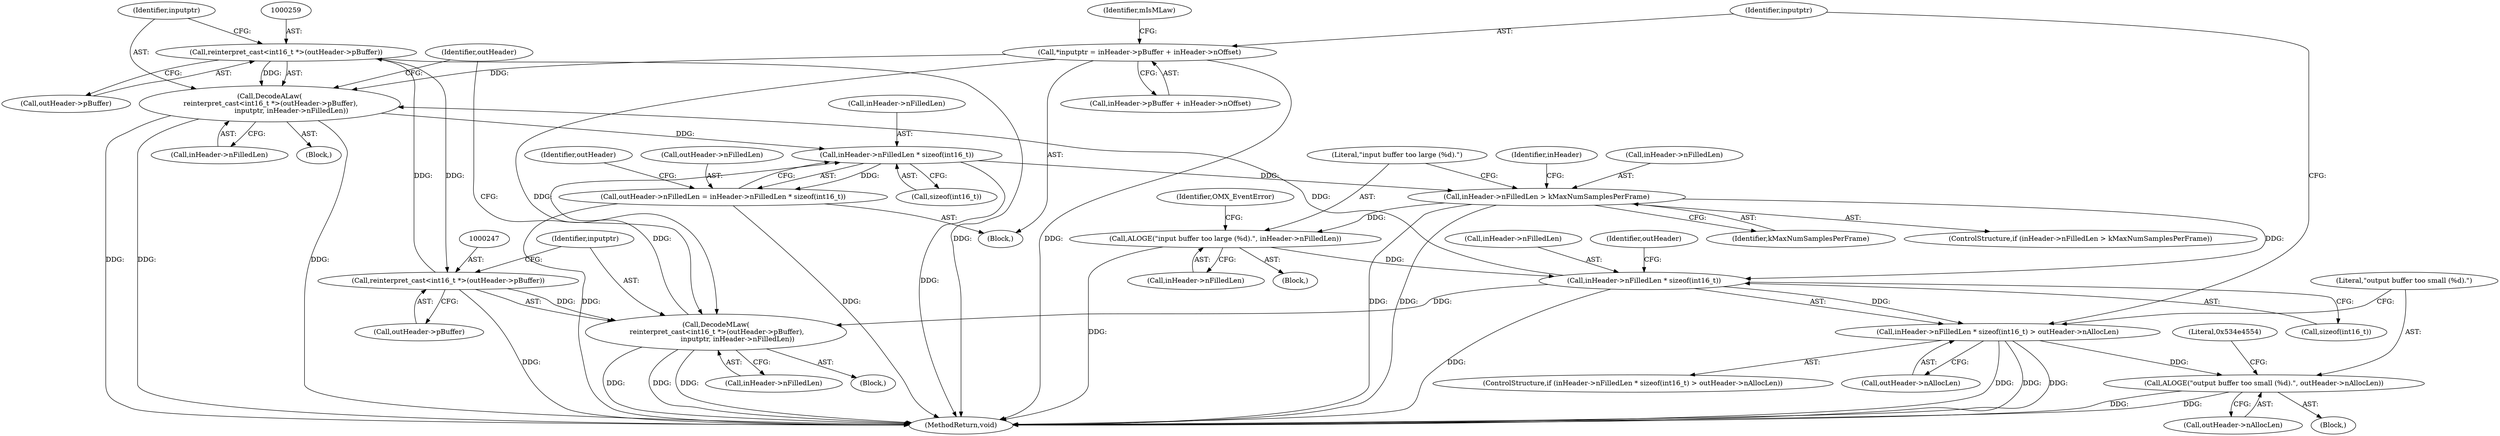 digraph "0_Android_7cea5cb64b83d690fe02bc210bbdf08f5a87636f@pointer" {
"1000257" [label="(Call,DecodeALaw(\n reinterpret_cast<int16_t *>(outHeader->pBuffer),\n                    inputptr, inHeader->nFilledLen))"];
"1000258" [label="(Call,reinterpret_cast<int16_t *>(outHeader->pBuffer))"];
"1000246" [label="(Call,reinterpret_cast<int16_t *>(outHeader->pBuffer))"];
"1000233" [label="(Call,*inputptr = inHeader->pBuffer + inHeader->nOffset)"];
"1000205" [label="(Call,inHeader->nFilledLen * sizeof(int16_t))"];
"1000184" [label="(Call,inHeader->nFilledLen > kMaxNumSamplesPerFrame)"];
"1000283" [label="(Call,inHeader->nFilledLen * sizeof(int16_t))"];
"1000245" [label="(Call,DecodeMLaw(\n reinterpret_cast<int16_t *>(outHeader->pBuffer),\n                    inputptr, inHeader->nFilledLen))"];
"1000257" [label="(Call,DecodeALaw(\n reinterpret_cast<int16_t *>(outHeader->pBuffer),\n                    inputptr, inHeader->nFilledLen))"];
"1000190" [label="(Call,ALOGE(\"input buffer too large (%d).\", inHeader->nFilledLen))"];
"1000204" [label="(Call,inHeader->nFilledLen * sizeof(int16_t) > outHeader->nAllocLen)"];
"1000215" [label="(Call,ALOGE(\"output buffer too small (%d).\", outHeader->nAllocLen))"];
"1000279" [label="(Call,outHeader->nFilledLen = inHeader->nFilledLen * sizeof(int16_t))"];
"1000263" [label="(Identifier,inputptr)"];
"1000221" [label="(Literal,0x534e4554)"];
"1000184" [label="(Call,inHeader->nFilledLen > kMaxNumSamplesPerFrame)"];
"1000217" [label="(Call,outHeader->nAllocLen)"];
"1000279" [label="(Call,outHeader->nFilledLen = inHeader->nFilledLen * sizeof(int16_t))"];
"1000214" [label="(Block,)"];
"1000260" [label="(Call,outHeader->pBuffer)"];
"1000216" [label="(Literal,\"output buffer too small (%d).\")"];
"1000206" [label="(Call,inHeader->nFilledLen)"];
"1000283" [label="(Call,inHeader->nFilledLen * sizeof(int16_t))"];
"1000245" [label="(Call,DecodeMLaw(\n reinterpret_cast<int16_t *>(outHeader->pBuffer),\n                    inputptr, inHeader->nFilledLen))"];
"1000252" [label="(Call,inHeader->nFilledLen)"];
"1000204" [label="(Call,inHeader->nFilledLen * sizeof(int16_t) > outHeader->nAllocLen)"];
"1000246" [label="(Call,reinterpret_cast<int16_t *>(outHeader->pBuffer))"];
"1000243" [label="(Identifier,mIsMLaw)"];
"1000215" [label="(Call,ALOGE(\"output buffer too small (%d).\", outHeader->nAllocLen))"];
"1000248" [label="(Call,outHeader->pBuffer)"];
"1000196" [label="(Identifier,OMX_EventError)"];
"1000188" [label="(Identifier,kMaxNumSamplesPerFrame)"];
"1000234" [label="(Identifier,inputptr)"];
"1000212" [label="(Identifier,outHeader)"];
"1000191" [label="(Literal,\"input buffer too large (%d).\")"];
"1000189" [label="(Block,)"];
"1000235" [label="(Call,inHeader->pBuffer + inHeader->nOffset)"];
"1000124" [label="(Block,)"];
"1000209" [label="(Call,sizeof(int16_t))"];
"1000287" [label="(Call,sizeof(int16_t))"];
"1000207" [label="(Identifier,inHeader)"];
"1000185" [label="(Call,inHeader->nFilledLen)"];
"1000203" [label="(ControlStructure,if (inHeader->nFilledLen * sizeof(int16_t) > outHeader->nAllocLen))"];
"1000291" [label="(Identifier,outHeader)"];
"1000192" [label="(Call,inHeader->nFilledLen)"];
"1000251" [label="(Identifier,inputptr)"];
"1000205" [label="(Call,inHeader->nFilledLen * sizeof(int16_t))"];
"1000264" [label="(Call,inHeader->nFilledLen)"];
"1000256" [label="(Block,)"];
"1000244" [label="(Block,)"];
"1000190" [label="(Call,ALOGE(\"input buffer too large (%d).\", inHeader->nFilledLen))"];
"1000280" [label="(Call,outHeader->nFilledLen)"];
"1000183" [label="(ControlStructure,if (inHeader->nFilledLen > kMaxNumSamplesPerFrame))"];
"1000257" [label="(Call,DecodeALaw(\n reinterpret_cast<int16_t *>(outHeader->pBuffer),\n                    inputptr, inHeader->nFilledLen))"];
"1000269" [label="(Identifier,outHeader)"];
"1000211" [label="(Call,outHeader->nAllocLen)"];
"1000324" [label="(MethodReturn,void)"];
"1000284" [label="(Call,inHeader->nFilledLen)"];
"1000233" [label="(Call,*inputptr = inHeader->pBuffer + inHeader->nOffset)"];
"1000258" [label="(Call,reinterpret_cast<int16_t *>(outHeader->pBuffer))"];
"1000257" -> "1000256"  [label="AST: "];
"1000257" -> "1000264"  [label="CFG: "];
"1000258" -> "1000257"  [label="AST: "];
"1000263" -> "1000257"  [label="AST: "];
"1000264" -> "1000257"  [label="AST: "];
"1000269" -> "1000257"  [label="CFG: "];
"1000257" -> "1000324"  [label="DDG: "];
"1000257" -> "1000324"  [label="DDG: "];
"1000257" -> "1000324"  [label="DDG: "];
"1000258" -> "1000257"  [label="DDG: "];
"1000233" -> "1000257"  [label="DDG: "];
"1000205" -> "1000257"  [label="DDG: "];
"1000257" -> "1000283"  [label="DDG: "];
"1000258" -> "1000260"  [label="CFG: "];
"1000259" -> "1000258"  [label="AST: "];
"1000260" -> "1000258"  [label="AST: "];
"1000263" -> "1000258"  [label="CFG: "];
"1000258" -> "1000324"  [label="DDG: "];
"1000258" -> "1000246"  [label="DDG: "];
"1000246" -> "1000258"  [label="DDG: "];
"1000246" -> "1000245"  [label="AST: "];
"1000246" -> "1000248"  [label="CFG: "];
"1000247" -> "1000246"  [label="AST: "];
"1000248" -> "1000246"  [label="AST: "];
"1000251" -> "1000246"  [label="CFG: "];
"1000246" -> "1000324"  [label="DDG: "];
"1000246" -> "1000245"  [label="DDG: "];
"1000233" -> "1000124"  [label="AST: "];
"1000233" -> "1000235"  [label="CFG: "];
"1000234" -> "1000233"  [label="AST: "];
"1000235" -> "1000233"  [label="AST: "];
"1000243" -> "1000233"  [label="CFG: "];
"1000233" -> "1000324"  [label="DDG: "];
"1000233" -> "1000245"  [label="DDG: "];
"1000205" -> "1000204"  [label="AST: "];
"1000205" -> "1000209"  [label="CFG: "];
"1000206" -> "1000205"  [label="AST: "];
"1000209" -> "1000205"  [label="AST: "];
"1000212" -> "1000205"  [label="CFG: "];
"1000205" -> "1000324"  [label="DDG: "];
"1000205" -> "1000204"  [label="DDG: "];
"1000184" -> "1000205"  [label="DDG: "];
"1000190" -> "1000205"  [label="DDG: "];
"1000205" -> "1000245"  [label="DDG: "];
"1000184" -> "1000183"  [label="AST: "];
"1000184" -> "1000188"  [label="CFG: "];
"1000185" -> "1000184"  [label="AST: "];
"1000188" -> "1000184"  [label="AST: "];
"1000191" -> "1000184"  [label="CFG: "];
"1000207" -> "1000184"  [label="CFG: "];
"1000184" -> "1000324"  [label="DDG: "];
"1000184" -> "1000324"  [label="DDG: "];
"1000283" -> "1000184"  [label="DDG: "];
"1000184" -> "1000190"  [label="DDG: "];
"1000283" -> "1000279"  [label="AST: "];
"1000283" -> "1000287"  [label="CFG: "];
"1000284" -> "1000283"  [label="AST: "];
"1000287" -> "1000283"  [label="AST: "];
"1000279" -> "1000283"  [label="CFG: "];
"1000283" -> "1000324"  [label="DDG: "];
"1000283" -> "1000279"  [label="DDG: "];
"1000245" -> "1000283"  [label="DDG: "];
"1000245" -> "1000244"  [label="AST: "];
"1000245" -> "1000252"  [label="CFG: "];
"1000251" -> "1000245"  [label="AST: "];
"1000252" -> "1000245"  [label="AST: "];
"1000269" -> "1000245"  [label="CFG: "];
"1000245" -> "1000324"  [label="DDG: "];
"1000245" -> "1000324"  [label="DDG: "];
"1000245" -> "1000324"  [label="DDG: "];
"1000190" -> "1000189"  [label="AST: "];
"1000190" -> "1000192"  [label="CFG: "];
"1000191" -> "1000190"  [label="AST: "];
"1000192" -> "1000190"  [label="AST: "];
"1000196" -> "1000190"  [label="CFG: "];
"1000190" -> "1000324"  [label="DDG: "];
"1000204" -> "1000203"  [label="AST: "];
"1000204" -> "1000211"  [label="CFG: "];
"1000211" -> "1000204"  [label="AST: "];
"1000216" -> "1000204"  [label="CFG: "];
"1000234" -> "1000204"  [label="CFG: "];
"1000204" -> "1000324"  [label="DDG: "];
"1000204" -> "1000324"  [label="DDG: "];
"1000204" -> "1000324"  [label="DDG: "];
"1000204" -> "1000215"  [label="DDG: "];
"1000215" -> "1000214"  [label="AST: "];
"1000215" -> "1000217"  [label="CFG: "];
"1000216" -> "1000215"  [label="AST: "];
"1000217" -> "1000215"  [label="AST: "];
"1000221" -> "1000215"  [label="CFG: "];
"1000215" -> "1000324"  [label="DDG: "];
"1000215" -> "1000324"  [label="DDG: "];
"1000279" -> "1000124"  [label="AST: "];
"1000280" -> "1000279"  [label="AST: "];
"1000291" -> "1000279"  [label="CFG: "];
"1000279" -> "1000324"  [label="DDG: "];
"1000279" -> "1000324"  [label="DDG: "];
}
